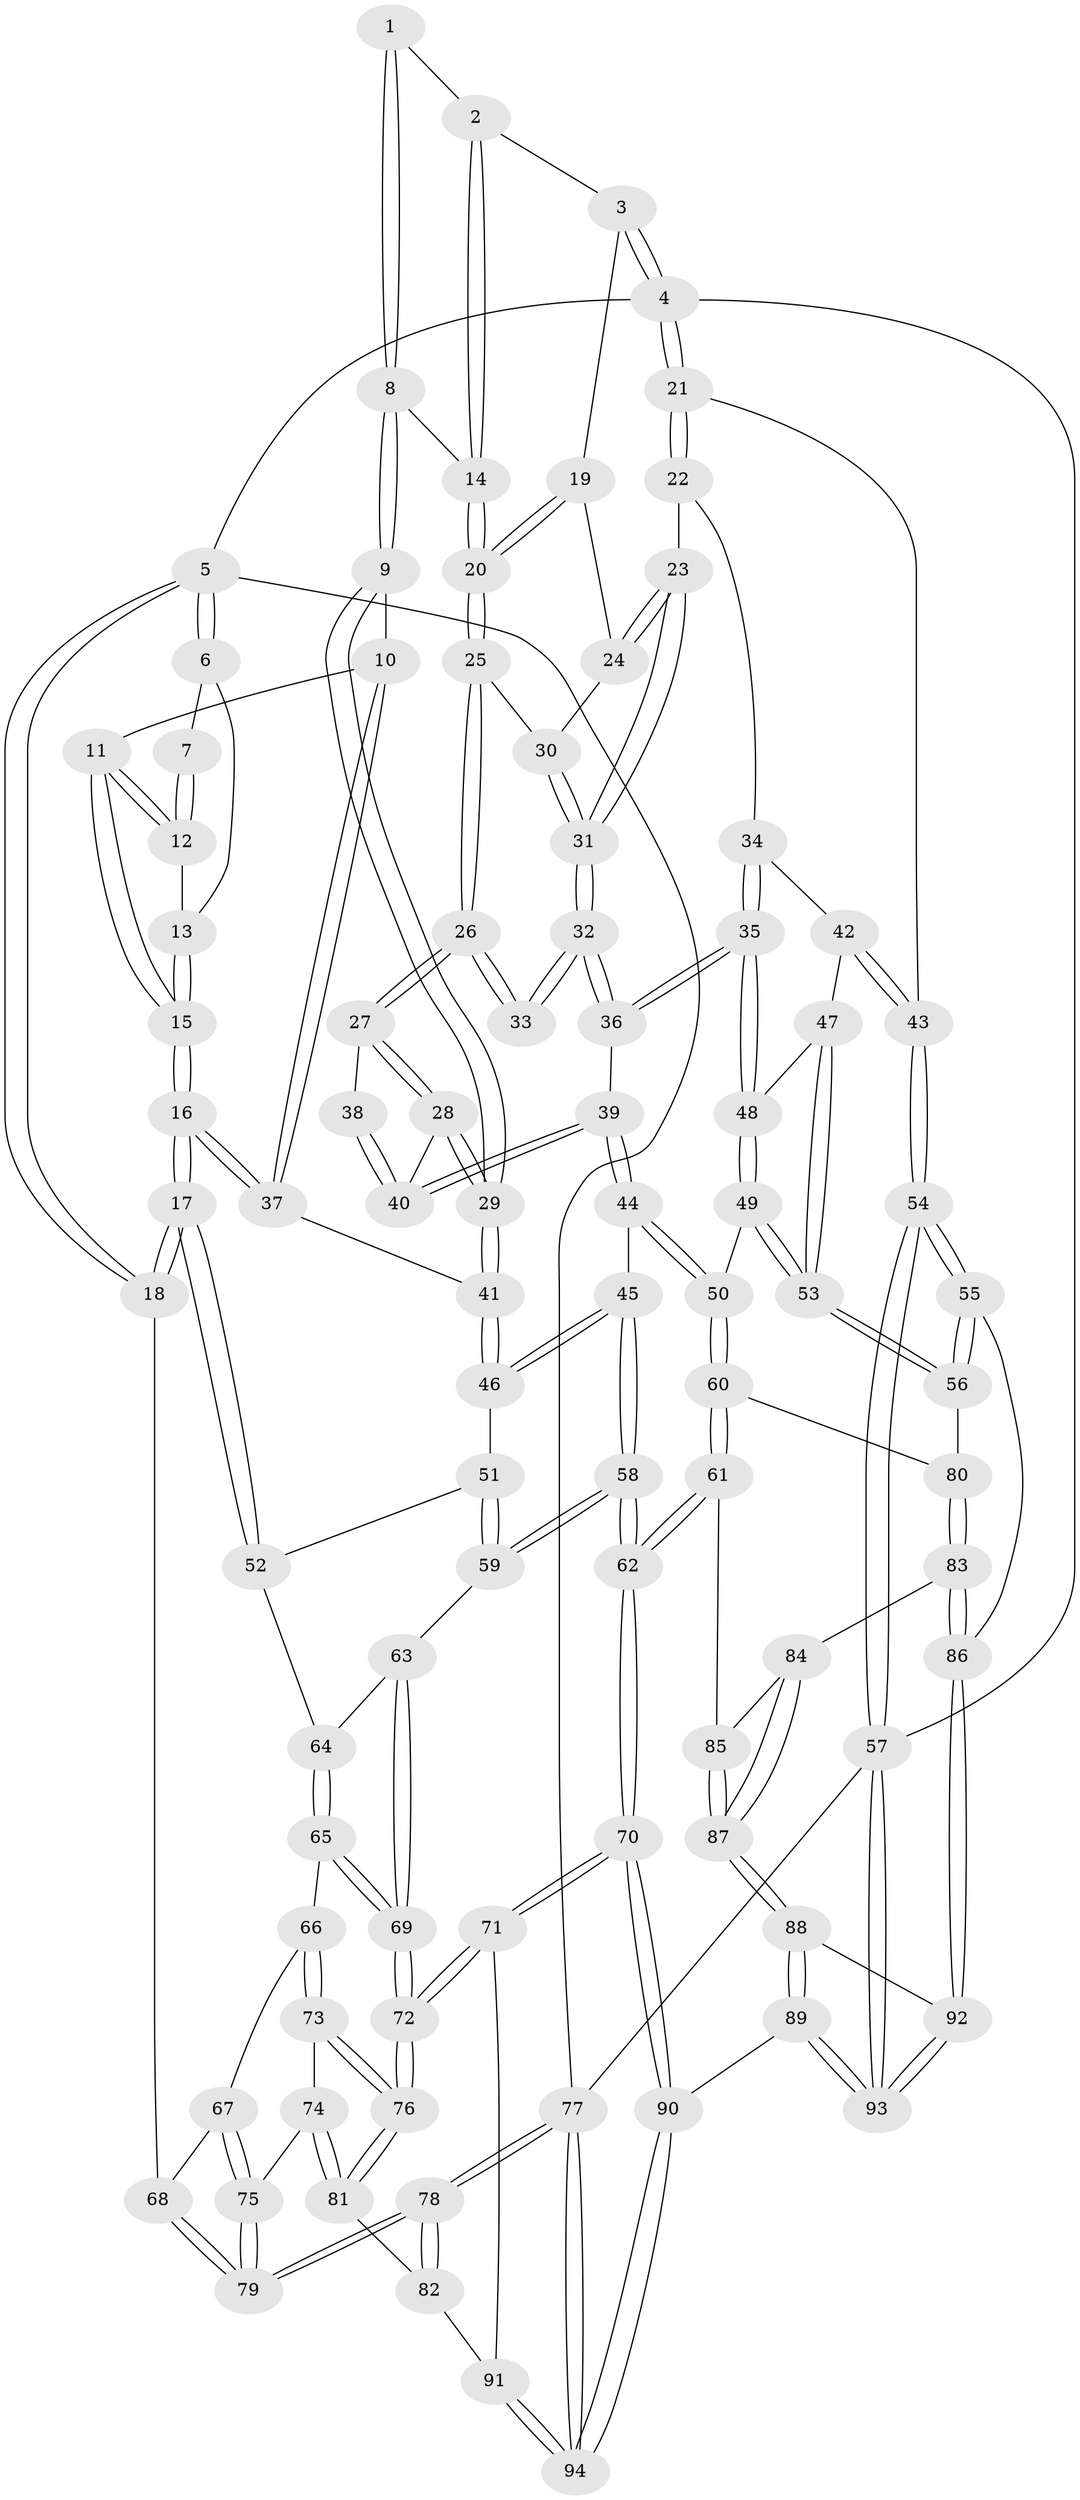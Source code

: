 // coarse degree distribution, {3: 0.12280701754385964, 5: 0.47368421052631576, 6: 0.08771929824561403, 2: 0.05263157894736842, 4: 0.2631578947368421}
// Generated by graph-tools (version 1.1) at 2025/24/03/03/25 07:24:39]
// undirected, 94 vertices, 232 edges
graph export_dot {
graph [start="1"]
  node [color=gray90,style=filled];
  1 [pos="+0.3632039607853846+0"];
  2 [pos="+0.6914935309295814+0"];
  3 [pos="+0.8150802868763518+0"];
  4 [pos="+1+0"];
  5 [pos="+0+0"];
  6 [pos="+0+0"];
  7 [pos="+0.26241021760869704+0"];
  8 [pos="+0.4154117383444558+0.059105004494038674"];
  9 [pos="+0.3574073763954992+0.15710707908257693"];
  10 [pos="+0.313216547832798+0.14842985305936618"];
  11 [pos="+0.2282777454494581+0.08985149036463409"];
  12 [pos="+0.23160820276325572+0"];
  13 [pos="+0.09491764268201337+0.049536300024889936"];
  14 [pos="+0.5022867487217899+0.08077395252494915"];
  15 [pos="+0.10601799143771384+0.1573400391449367"];
  16 [pos="+0+0.3252385528419897"];
  17 [pos="+0+0.37725209265292325"];
  18 [pos="+0+0.3809859478601696"];
  19 [pos="+0.8142348839308816+0"];
  20 [pos="+0.5401857890615706+0.11750056106598702"];
  21 [pos="+1+0"];
  22 [pos="+0.9045190929412554+0.1579408580494576"];
  23 [pos="+0.8131264924106107+0.039200946505228644"];
  24 [pos="+0.7982686790583414+0"];
  25 [pos="+0.5481750007056618+0.134603665533108"];
  26 [pos="+0.5328660590654924+0.172260724397505"];
  27 [pos="+0.5124363355952534+0.1915003826663373"];
  28 [pos="+0.41838907977776546+0.2606930776049"];
  29 [pos="+0.41647477738974664+0.261280569778618"];
  30 [pos="+0.6260294058407592+0.13306809260401384"];
  31 [pos="+0.7229531452896786+0.2916532713752576"];
  32 [pos="+0.7228773474985346+0.2958747555666217"];
  33 [pos="+0.5962836026329512+0.22401937307176037"];
  34 [pos="+0.9184766248308703+0.2089086888917024"];
  35 [pos="+0.7425692141326872+0.3211916580589553"];
  36 [pos="+0.7253770617433852+0.3093567291436372"];
  37 [pos="+0.18737666044026752+0.29019435440793945"];
  38 [pos="+0.5609938050301425+0.24488625869006556"];
  39 [pos="+0.6580289617037144+0.3376463789472895"];
  40 [pos="+0.5646130071474691+0.29607404889723077"];
  41 [pos="+0.38897717214562516+0.33789375571148245"];
  42 [pos="+1+0.2941949364917818"];
  43 [pos="+1+0.28493256723660704"];
  44 [pos="+0.5274958236938293+0.4680223508670583"];
  45 [pos="+0.4344099307836468+0.44695664921124995"];
  46 [pos="+0.4015111921569435+0.4254668125625281"];
  47 [pos="+0.8780918350928+0.39499513770827027"];
  48 [pos="+0.7697073158030971+0.35629606807245817"];
  49 [pos="+0.7221247914841469+0.5751703138398055"];
  50 [pos="+0.6292407870464505+0.62000481283947"];
  51 [pos="+0.3741669110488337+0.44106068335211723"];
  52 [pos="+0.21929945218435704+0.487588868574338"];
  53 [pos="+0.970816224526288+0.6420478855264865"];
  54 [pos="+1+0.7299816056255464"];
  55 [pos="+1+0.6939803527784756"];
  56 [pos="+0.9769531398375971+0.6472954055045623"];
  57 [pos="+1+1"];
  58 [pos="+0.4104484384170759+0.7005878694119566"];
  59 [pos="+0.32108738509687673+0.6410860046212181"];
  60 [pos="+0.6250513484629131+0.6324669585484998"];
  61 [pos="+0.4945149095699241+0.7257369554070083"];
  62 [pos="+0.4265900122496518+0.7263768058277305"];
  63 [pos="+0.2916662090015585+0.63612683232716"];
  64 [pos="+0.24020975072694714+0.5709264383059632"];
  65 [pos="+0.15079342663534137+0.6682430318541368"];
  66 [pos="+0.14491400030669427+0.668516024162716"];
  67 [pos="+0.03892230550551128+0.5658543919762402"];
  68 [pos="+0+0.3896884933402265"];
  69 [pos="+0.22670415063647037+0.6950309141658553"];
  70 [pos="+0.30372609626070285+0.8807961791345402"];
  71 [pos="+0.2855360234996588+0.8741506542204523"];
  72 [pos="+0.2701739948991736+0.8590129395216408"];
  73 [pos="+0.12325558744855941+0.7396345557907239"];
  74 [pos="+0.08676899872071404+0.7607801508727634"];
  75 [pos="+0.08372396527413838+0.7578029216843665"];
  76 [pos="+0.2685874996624255+0.8582968771755998"];
  77 [pos="+0+1"];
  78 [pos="+0+1"];
  79 [pos="+0+0.5303513710000325"];
  80 [pos="+0.6959843035445803+0.7448909489176053"];
  81 [pos="+0.05545513633406184+0.8271390555299364"];
  82 [pos="+0.03872390096759762+0.8394446706907468"];
  83 [pos="+0.7282858625438208+0.8580338722430156"];
  84 [pos="+0.7011157243273627+0.8677796079473055"];
  85 [pos="+0.4968511122677603+0.7303185641188261"];
  86 [pos="+0.7401722197071133+0.8631396905732582"];
  87 [pos="+0.5711227417916114+0.9368729654932615"];
  88 [pos="+0.4720857983590018+1"];
  89 [pos="+0.43991156029122386+1"];
  90 [pos="+0.43299635467978786+1"];
  91 [pos="+0.15095755730898214+0.9368530258486047"];
  92 [pos="+0.7797251927907923+0.9407630404474099"];
  93 [pos="+1+1"];
  94 [pos="+0+1"];
  1 -- 2;
  1 -- 8;
  1 -- 8;
  2 -- 3;
  2 -- 14;
  2 -- 14;
  3 -- 4;
  3 -- 4;
  3 -- 19;
  4 -- 5;
  4 -- 21;
  4 -- 21;
  4 -- 57;
  5 -- 6;
  5 -- 6;
  5 -- 18;
  5 -- 18;
  5 -- 77;
  6 -- 7;
  6 -- 13;
  7 -- 12;
  7 -- 12;
  8 -- 9;
  8 -- 9;
  8 -- 14;
  9 -- 10;
  9 -- 29;
  9 -- 29;
  10 -- 11;
  10 -- 37;
  10 -- 37;
  11 -- 12;
  11 -- 12;
  11 -- 15;
  11 -- 15;
  12 -- 13;
  13 -- 15;
  13 -- 15;
  14 -- 20;
  14 -- 20;
  15 -- 16;
  15 -- 16;
  16 -- 17;
  16 -- 17;
  16 -- 37;
  16 -- 37;
  17 -- 18;
  17 -- 18;
  17 -- 52;
  17 -- 52;
  18 -- 68;
  19 -- 20;
  19 -- 20;
  19 -- 24;
  20 -- 25;
  20 -- 25;
  21 -- 22;
  21 -- 22;
  21 -- 43;
  22 -- 23;
  22 -- 34;
  23 -- 24;
  23 -- 24;
  23 -- 31;
  23 -- 31;
  24 -- 30;
  25 -- 26;
  25 -- 26;
  25 -- 30;
  26 -- 27;
  26 -- 27;
  26 -- 33;
  26 -- 33;
  27 -- 28;
  27 -- 28;
  27 -- 38;
  28 -- 29;
  28 -- 29;
  28 -- 40;
  29 -- 41;
  29 -- 41;
  30 -- 31;
  30 -- 31;
  31 -- 32;
  31 -- 32;
  32 -- 33;
  32 -- 33;
  32 -- 36;
  32 -- 36;
  34 -- 35;
  34 -- 35;
  34 -- 42;
  35 -- 36;
  35 -- 36;
  35 -- 48;
  35 -- 48;
  36 -- 39;
  37 -- 41;
  38 -- 40;
  38 -- 40;
  39 -- 40;
  39 -- 40;
  39 -- 44;
  39 -- 44;
  41 -- 46;
  41 -- 46;
  42 -- 43;
  42 -- 43;
  42 -- 47;
  43 -- 54;
  43 -- 54;
  44 -- 45;
  44 -- 50;
  44 -- 50;
  45 -- 46;
  45 -- 46;
  45 -- 58;
  45 -- 58;
  46 -- 51;
  47 -- 48;
  47 -- 53;
  47 -- 53;
  48 -- 49;
  48 -- 49;
  49 -- 50;
  49 -- 53;
  49 -- 53;
  50 -- 60;
  50 -- 60;
  51 -- 52;
  51 -- 59;
  51 -- 59;
  52 -- 64;
  53 -- 56;
  53 -- 56;
  54 -- 55;
  54 -- 55;
  54 -- 57;
  54 -- 57;
  55 -- 56;
  55 -- 56;
  55 -- 86;
  56 -- 80;
  57 -- 93;
  57 -- 93;
  57 -- 77;
  58 -- 59;
  58 -- 59;
  58 -- 62;
  58 -- 62;
  59 -- 63;
  60 -- 61;
  60 -- 61;
  60 -- 80;
  61 -- 62;
  61 -- 62;
  61 -- 85;
  62 -- 70;
  62 -- 70;
  63 -- 64;
  63 -- 69;
  63 -- 69;
  64 -- 65;
  64 -- 65;
  65 -- 66;
  65 -- 69;
  65 -- 69;
  66 -- 67;
  66 -- 73;
  66 -- 73;
  67 -- 68;
  67 -- 75;
  67 -- 75;
  68 -- 79;
  68 -- 79;
  69 -- 72;
  69 -- 72;
  70 -- 71;
  70 -- 71;
  70 -- 90;
  70 -- 90;
  71 -- 72;
  71 -- 72;
  71 -- 91;
  72 -- 76;
  72 -- 76;
  73 -- 74;
  73 -- 76;
  73 -- 76;
  74 -- 75;
  74 -- 81;
  74 -- 81;
  75 -- 79;
  75 -- 79;
  76 -- 81;
  76 -- 81;
  77 -- 78;
  77 -- 78;
  77 -- 94;
  77 -- 94;
  78 -- 79;
  78 -- 79;
  78 -- 82;
  78 -- 82;
  80 -- 83;
  80 -- 83;
  81 -- 82;
  82 -- 91;
  83 -- 84;
  83 -- 86;
  83 -- 86;
  84 -- 85;
  84 -- 87;
  84 -- 87;
  85 -- 87;
  85 -- 87;
  86 -- 92;
  86 -- 92;
  87 -- 88;
  87 -- 88;
  88 -- 89;
  88 -- 89;
  88 -- 92;
  89 -- 90;
  89 -- 93;
  89 -- 93;
  90 -- 94;
  90 -- 94;
  91 -- 94;
  91 -- 94;
  92 -- 93;
  92 -- 93;
}
